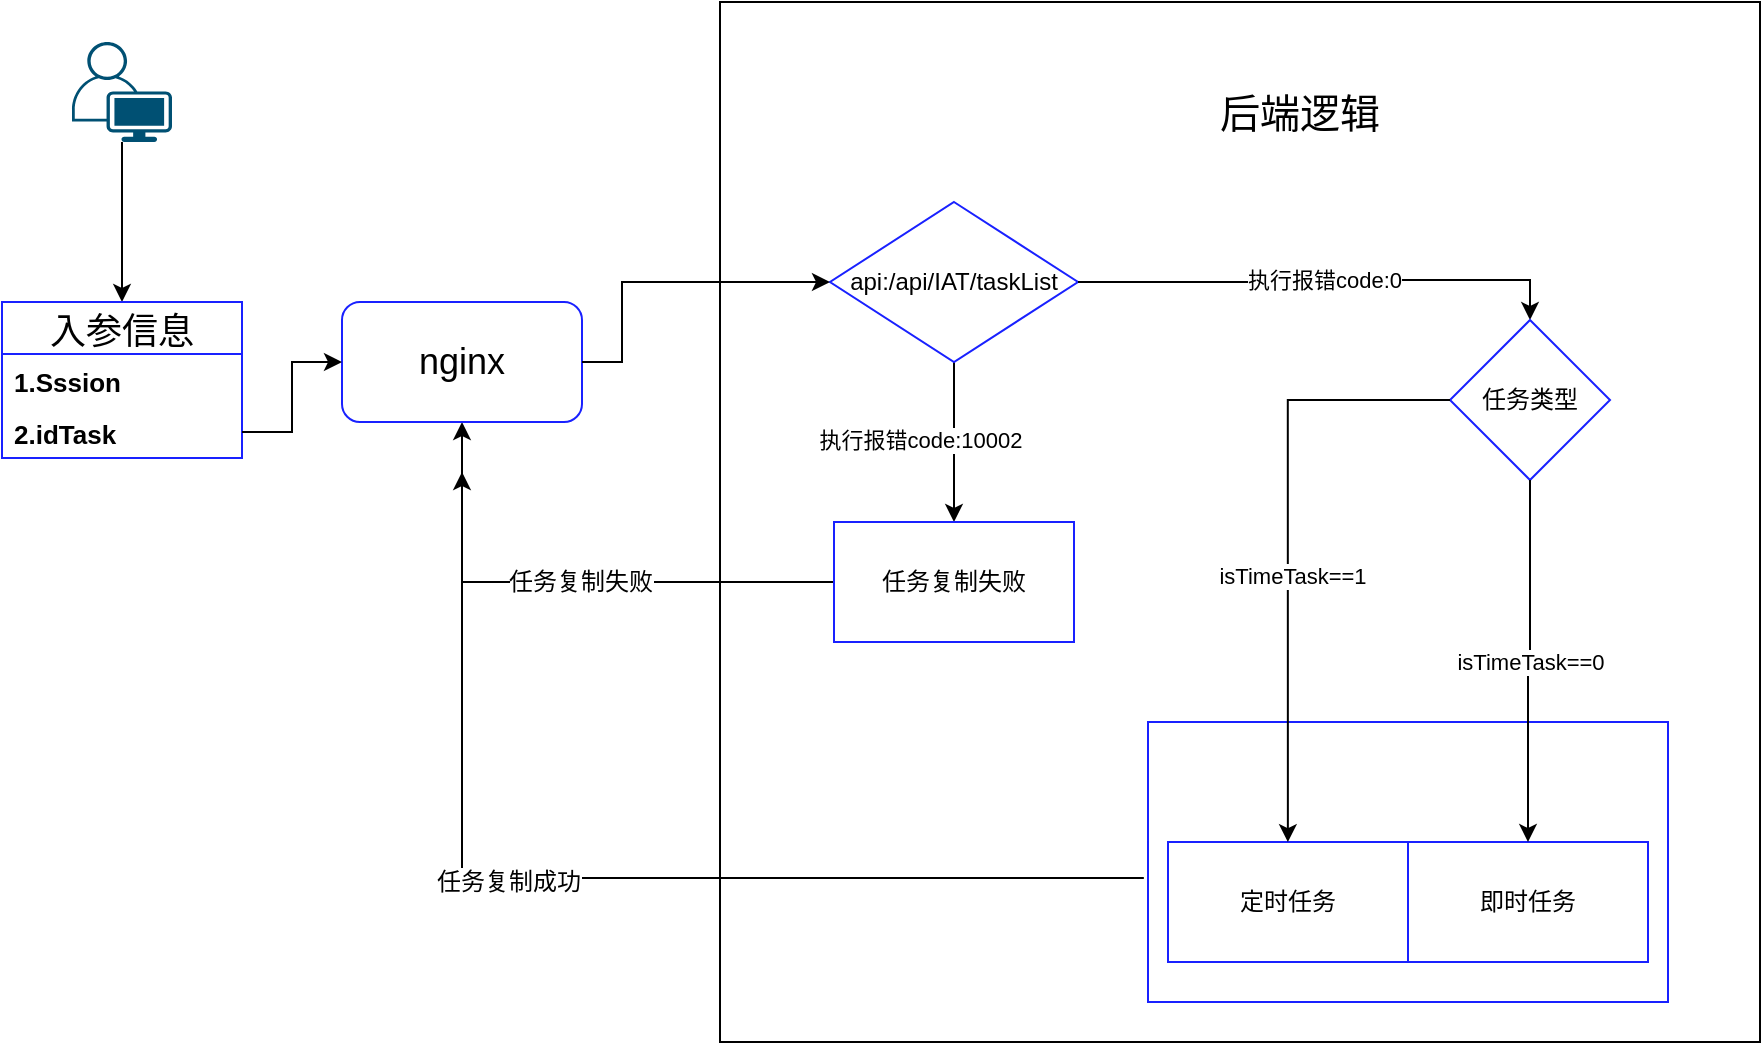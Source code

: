 <mxfile version="14.9.5" type="github">
  <diagram id="C5RBs43oDa-KdzZeNtuy" name="Page-1">
    <mxGraphModel dx="1374" dy="794" grid="1" gridSize="10" guides="1" tooltips="1" connect="1" arrows="1" fold="1" page="1" pageScale="1" pageWidth="827" pageHeight="1169" math="0" shadow="0">
      <root>
        <mxCell id="WIyWlLk6GJQsqaUBKTNV-0" />
        <mxCell id="WIyWlLk6GJQsqaUBKTNV-1" parent="WIyWlLk6GJQsqaUBKTNV-0" />
        <mxCell id="WIyWlLk6GJQsqaUBKTNV-2" value="" style="rounded=0;html=1;jettySize=auto;orthogonalLoop=1;fontSize=11;endArrow=block;endFill=0;endSize=8;strokeWidth=1;shadow=0;labelBackgroundColor=none;edgeStyle=orthogonalEdgeStyle;" parent="WIyWlLk6GJQsqaUBKTNV-1" target="WIyWlLk6GJQsqaUBKTNV-6" edge="1">
          <mxGeometry relative="1" as="geometry">
            <mxPoint x="498" y="120" as="sourcePoint" />
          </mxGeometry>
        </mxCell>
        <mxCell id="WIyWlLk6GJQsqaUBKTNV-4" value="Yes" style="rounded=0;html=1;jettySize=auto;orthogonalLoop=1;fontSize=11;endArrow=block;endFill=0;endSize=8;strokeWidth=1;shadow=0;labelBackgroundColor=none;edgeStyle=orthogonalEdgeStyle;" parent="WIyWlLk6GJQsqaUBKTNV-1" source="WIyWlLk6GJQsqaUBKTNV-6" edge="1">
          <mxGeometry y="20" relative="1" as="geometry">
            <mxPoint as="offset" />
            <mxPoint x="498" y="290" as="targetPoint" />
          </mxGeometry>
        </mxCell>
        <mxCell id="WIyWlLk6GJQsqaUBKTNV-5" value="No" style="edgeStyle=orthogonalEdgeStyle;rounded=0;html=1;jettySize=auto;orthogonalLoop=1;fontSize=11;endArrow=block;endFill=0;endSize=8;strokeWidth=1;shadow=0;labelBackgroundColor=none;" parent="WIyWlLk6GJQsqaUBKTNV-1" target="WIyWlLk6GJQsqaUBKTNV-7" edge="1">
          <mxGeometry y="10" relative="1" as="geometry">
            <mxPoint as="offset" />
            <mxPoint x="548" y="210" as="sourcePoint" />
          </mxGeometry>
        </mxCell>
        <mxCell id="WIyWlLk6GJQsqaUBKTNV-9" value="Yes" style="edgeStyle=orthogonalEdgeStyle;rounded=0;html=1;jettySize=auto;orthogonalLoop=1;fontSize=11;endArrow=block;endFill=0;endSize=8;strokeWidth=1;shadow=0;labelBackgroundColor=none;" parent="WIyWlLk6GJQsqaUBKTNV-1" target="WIyWlLk6GJQsqaUBKTNV-12" edge="1">
          <mxGeometry y="10" relative="1" as="geometry">
            <mxPoint as="offset" />
            <mxPoint x="548" y="330" as="sourcePoint" />
          </mxGeometry>
        </mxCell>
        <mxCell id="L-YuUdRwGQFwqvVQeacU-57" value="" style="edgeStyle=orthogonalEdgeStyle;rounded=0;orthogonalLoop=1;jettySize=auto;html=1;fontSize=13;entryX=0.5;entryY=0;entryDx=0;entryDy=0;" edge="1" parent="WIyWlLk6GJQsqaUBKTNV-1" source="L-YuUdRwGQFwqvVQeacU-0" target="L-YuUdRwGQFwqvVQeacU-51">
          <mxGeometry relative="1" as="geometry" />
        </mxCell>
        <mxCell id="L-YuUdRwGQFwqvVQeacU-0" value="" style="points=[[0.35,0,0],[0.98,0.51,0],[1,0.71,0],[0.67,1,0],[0,0.795,0],[0,0.65,0]];verticalLabelPosition=bottom;html=1;verticalAlign=top;aspect=fixed;align=center;pointerEvents=1;shape=mxgraph.cisco19.user;fillColor=#005073;strokeColor=none;" vertex="1" parent="WIyWlLk6GJQsqaUBKTNV-1">
          <mxGeometry x="55" y="30" width="50" height="50" as="geometry" />
        </mxCell>
        <mxCell id="L-YuUdRwGQFwqvVQeacU-3" value="" style="whiteSpace=wrap;html=1;aspect=fixed;" vertex="1" parent="WIyWlLk6GJQsqaUBKTNV-1">
          <mxGeometry x="379" y="10" width="520" height="520" as="geometry" />
        </mxCell>
        <mxCell id="L-YuUdRwGQFwqvVQeacU-21" value="执行报错code:10002" style="edgeStyle=orthogonalEdgeStyle;rounded=0;orthogonalLoop=1;jettySize=auto;html=1;exitX=0.5;exitY=1;exitDx=0;exitDy=0;entryX=0.5;entryY=0;entryDx=0;entryDy=0;" edge="1" parent="WIyWlLk6GJQsqaUBKTNV-1" source="L-YuUdRwGQFwqvVQeacU-22" target="L-YuUdRwGQFwqvVQeacU-13">
          <mxGeometry x="-0.024" y="-17" relative="1" as="geometry">
            <mxPoint x="432" y="190" as="sourcePoint" />
            <mxPoint x="496" y="260" as="targetPoint" />
            <Array as="points" />
            <mxPoint as="offset" />
          </mxGeometry>
        </mxCell>
        <mxCell id="L-YuUdRwGQFwqvVQeacU-45" value="" style="edgeStyle=orthogonalEdgeStyle;rounded=0;orthogonalLoop=1;jettySize=auto;html=1;fontSize=20;" edge="1" parent="WIyWlLk6GJQsqaUBKTNV-1" source="L-YuUdRwGQFwqvVQeacU-13">
          <mxGeometry relative="1" as="geometry">
            <mxPoint x="250" y="245" as="targetPoint" />
            <Array as="points">
              <mxPoint x="250" y="300" />
              <mxPoint x="250" y="245" />
            </Array>
          </mxGeometry>
        </mxCell>
        <mxCell id="L-YuUdRwGQFwqvVQeacU-46" value="任务复制失败" style="edgeLabel;html=1;align=center;verticalAlign=middle;resizable=0;points=[];fontSize=12;" vertex="1" connectable="0" parent="L-YuUdRwGQFwqvVQeacU-45">
          <mxGeometry x="-0.057" y="-2" relative="1" as="geometry">
            <mxPoint x="-14" y="2" as="offset" />
          </mxGeometry>
        </mxCell>
        <mxCell id="L-YuUdRwGQFwqvVQeacU-13" value="任务复制失败" style="whiteSpace=wrap;html=1;rounded=0;strokeColor=#1921FF;" vertex="1" parent="WIyWlLk6GJQsqaUBKTNV-1">
          <mxGeometry x="436" y="270" width="120" height="60" as="geometry" />
        </mxCell>
        <mxCell id="L-YuUdRwGQFwqvVQeacU-22" value="&lt;span&gt;api:/api/IAT/taskList&lt;/span&gt;" style="rhombus;whiteSpace=wrap;html=1;strokeColor=#1921FF;" vertex="1" parent="WIyWlLk6GJQsqaUBKTNV-1">
          <mxGeometry x="434" y="110" width="124" height="80" as="geometry" />
        </mxCell>
        <mxCell id="L-YuUdRwGQFwqvVQeacU-23" value="执行报错code:0" style="edgeStyle=orthogonalEdgeStyle;rounded=0;orthogonalLoop=1;jettySize=auto;html=1;exitX=1;exitY=0.5;exitDx=0;exitDy=0;entryX=0.5;entryY=0;entryDx=0;entryDy=0;" edge="1" parent="WIyWlLk6GJQsqaUBKTNV-1" source="L-YuUdRwGQFwqvVQeacU-22" target="L-YuUdRwGQFwqvVQeacU-25">
          <mxGeometry relative="1" as="geometry">
            <mxPoint x="628" y="200" as="sourcePoint" />
            <mxPoint x="628" y="282" as="targetPoint" />
            <Array as="points" />
          </mxGeometry>
        </mxCell>
        <mxCell id="L-YuUdRwGQFwqvVQeacU-25" value="任务类型" style="rhombus;whiteSpace=wrap;html=1;strokeColor=#1921FF;" vertex="1" parent="WIyWlLk6GJQsqaUBKTNV-1">
          <mxGeometry x="744" y="169" width="80" height="80" as="geometry" />
        </mxCell>
        <mxCell id="L-YuUdRwGQFwqvVQeacU-34" value="后端逻辑" style="text;html=1;strokeColor=none;fillColor=none;align=center;verticalAlign=middle;whiteSpace=wrap;rounded=0;fontSize=20;" vertex="1" parent="WIyWlLk6GJQsqaUBKTNV-1">
          <mxGeometry x="614" y="50" width="110" height="30" as="geometry" />
        </mxCell>
        <mxCell id="L-YuUdRwGQFwqvVQeacU-35" value="" style="rounded=0;whiteSpace=wrap;html=1;strokeColor=#1921FF;" vertex="1" parent="WIyWlLk6GJQsqaUBKTNV-1">
          <mxGeometry x="593" y="370" width="260" height="140" as="geometry" />
        </mxCell>
        <mxCell id="L-YuUdRwGQFwqvVQeacU-36" value="即时任务" style="whiteSpace=wrap;html=1;strokeColor=#1921FF;" vertex="1" parent="WIyWlLk6GJQsqaUBKTNV-1">
          <mxGeometry x="723" y="430" width="120" height="60" as="geometry" />
        </mxCell>
        <mxCell id="L-YuUdRwGQFwqvVQeacU-37" value="定时任务" style="whiteSpace=wrap;html=1;strokeColor=#1921FF;" vertex="1" parent="WIyWlLk6GJQsqaUBKTNV-1">
          <mxGeometry x="603" y="430" width="120" height="60" as="geometry" />
        </mxCell>
        <mxCell id="L-YuUdRwGQFwqvVQeacU-38" style="edgeStyle=orthogonalEdgeStyle;rounded=0;orthogonalLoop=1;jettySize=auto;html=1;entryX=0.269;entryY=0.429;entryDx=0;entryDy=0;entryPerimeter=0;" edge="1" parent="WIyWlLk6GJQsqaUBKTNV-1" source="L-YuUdRwGQFwqvVQeacU-25" target="L-YuUdRwGQFwqvVQeacU-35">
          <mxGeometry relative="1" as="geometry">
            <Array as="points">
              <mxPoint x="663" y="209" />
            </Array>
          </mxGeometry>
        </mxCell>
        <mxCell id="L-YuUdRwGQFwqvVQeacU-39" value="isTimeTask==1" style="edgeLabel;html=1;align=center;verticalAlign=middle;resizable=0;points=[];" vertex="1" connectable="0" parent="L-YuUdRwGQFwqvVQeacU-38">
          <mxGeometry x="0.119" y="2" relative="1" as="geometry">
            <mxPoint as="offset" />
          </mxGeometry>
        </mxCell>
        <mxCell id="L-YuUdRwGQFwqvVQeacU-31" value="isTimeTask==0" style="edgeStyle=orthogonalEdgeStyle;rounded=0;orthogonalLoop=1;jettySize=auto;html=1;" edge="1" parent="WIyWlLk6GJQsqaUBKTNV-1" source="L-YuUdRwGQFwqvVQeacU-25" target="L-YuUdRwGQFwqvVQeacU-36">
          <mxGeometry relative="1" as="geometry">
            <mxPoint x="774" y="340" as="targetPoint" />
          </mxGeometry>
        </mxCell>
        <mxCell id="L-YuUdRwGQFwqvVQeacU-40" style="edgeStyle=orthogonalEdgeStyle;rounded=0;orthogonalLoop=1;jettySize=auto;html=1;exitX=-0.008;exitY=0.557;exitDx=0;exitDy=0;exitPerimeter=0;entryX=0.5;entryY=1;entryDx=0;entryDy=0;entryPerimeter=0;" edge="1" parent="WIyWlLk6GJQsqaUBKTNV-1" source="L-YuUdRwGQFwqvVQeacU-35" target="L-YuUdRwGQFwqvVQeacU-50">
          <mxGeometry relative="1" as="geometry">
            <mxPoint x="630" y="219" as="sourcePoint" />
            <mxPoint x="180" y="230" as="targetPoint" />
            <Array as="points">
              <mxPoint x="250" y="448" />
            </Array>
          </mxGeometry>
        </mxCell>
        <mxCell id="L-YuUdRwGQFwqvVQeacU-41" value="任务复制成功" style="edgeLabel;html=1;align=center;verticalAlign=middle;resizable=0;points=[];fontSize=12;" vertex="1" connectable="0" parent="L-YuUdRwGQFwqvVQeacU-40">
          <mxGeometry x="0.119" y="2" relative="1" as="geometry">
            <mxPoint as="offset" />
          </mxGeometry>
        </mxCell>
        <mxCell id="L-YuUdRwGQFwqvVQeacU-50" value="nginx" style="rounded=1;whiteSpace=wrap;html=1;fontSize=18;strokeColor=#1921FF;" vertex="1" parent="WIyWlLk6GJQsqaUBKTNV-1">
          <mxGeometry x="190" y="160" width="120" height="60" as="geometry" />
        </mxCell>
        <mxCell id="L-YuUdRwGQFwqvVQeacU-49" value="" style="edgeStyle=orthogonalEdgeStyle;rounded=0;orthogonalLoop=1;jettySize=auto;html=1;fontSize=12;entryX=0;entryY=0.5;entryDx=0;entryDy=0;exitX=1;exitY=0.5;exitDx=0;exitDy=0;" edge="1" parent="WIyWlLk6GJQsqaUBKTNV-1" source="L-YuUdRwGQFwqvVQeacU-50" target="L-YuUdRwGQFwqvVQeacU-22">
          <mxGeometry relative="1" as="geometry">
            <mxPoint x="240" y="185" as="sourcePoint" />
            <Array as="points">
              <mxPoint x="330" y="190" />
              <mxPoint x="330" y="150" />
            </Array>
          </mxGeometry>
        </mxCell>
        <mxCell id="L-YuUdRwGQFwqvVQeacU-51" value="入参信息" style="swimlane;fontStyle=0;childLayout=stackLayout;horizontal=1;startSize=26;horizontalStack=0;resizeParent=1;resizeParentMax=0;resizeLast=0;collapsible=1;marginBottom=0;fontSize=18;strokeColor=#1921FF;" vertex="1" parent="WIyWlLk6GJQsqaUBKTNV-1">
          <mxGeometry x="20" y="160" width="120" height="78" as="geometry" />
        </mxCell>
        <mxCell id="L-YuUdRwGQFwqvVQeacU-52" value="1.Sssion" style="text;strokeColor=none;fillColor=none;align=left;verticalAlign=top;spacingLeft=4;spacingRight=4;overflow=hidden;rotatable=0;points=[[0,0.5],[1,0.5]];portConstraint=eastwest;fontSize=13;fontStyle=1" vertex="1" parent="L-YuUdRwGQFwqvVQeacU-51">
          <mxGeometry y="26" width="120" height="26" as="geometry" />
        </mxCell>
        <mxCell id="L-YuUdRwGQFwqvVQeacU-53" value="2.idTask" style="text;strokeColor=none;fillColor=none;align=left;verticalAlign=top;spacingLeft=4;spacingRight=4;overflow=hidden;rotatable=0;points=[[0,0.5],[1,0.5]];portConstraint=eastwest;fontStyle=1;fontSize=13;" vertex="1" parent="L-YuUdRwGQFwqvVQeacU-51">
          <mxGeometry y="52" width="120" height="26" as="geometry" />
        </mxCell>
        <mxCell id="L-YuUdRwGQFwqvVQeacU-56" style="edgeStyle=orthogonalEdgeStyle;rounded=0;orthogonalLoop=1;jettySize=auto;html=1;entryX=0;entryY=0.5;entryDx=0;entryDy=0;fontSize=18;" edge="1" parent="WIyWlLk6GJQsqaUBKTNV-1" source="L-YuUdRwGQFwqvVQeacU-53" target="L-YuUdRwGQFwqvVQeacU-50">
          <mxGeometry relative="1" as="geometry" />
        </mxCell>
      </root>
    </mxGraphModel>
  </diagram>
</mxfile>
